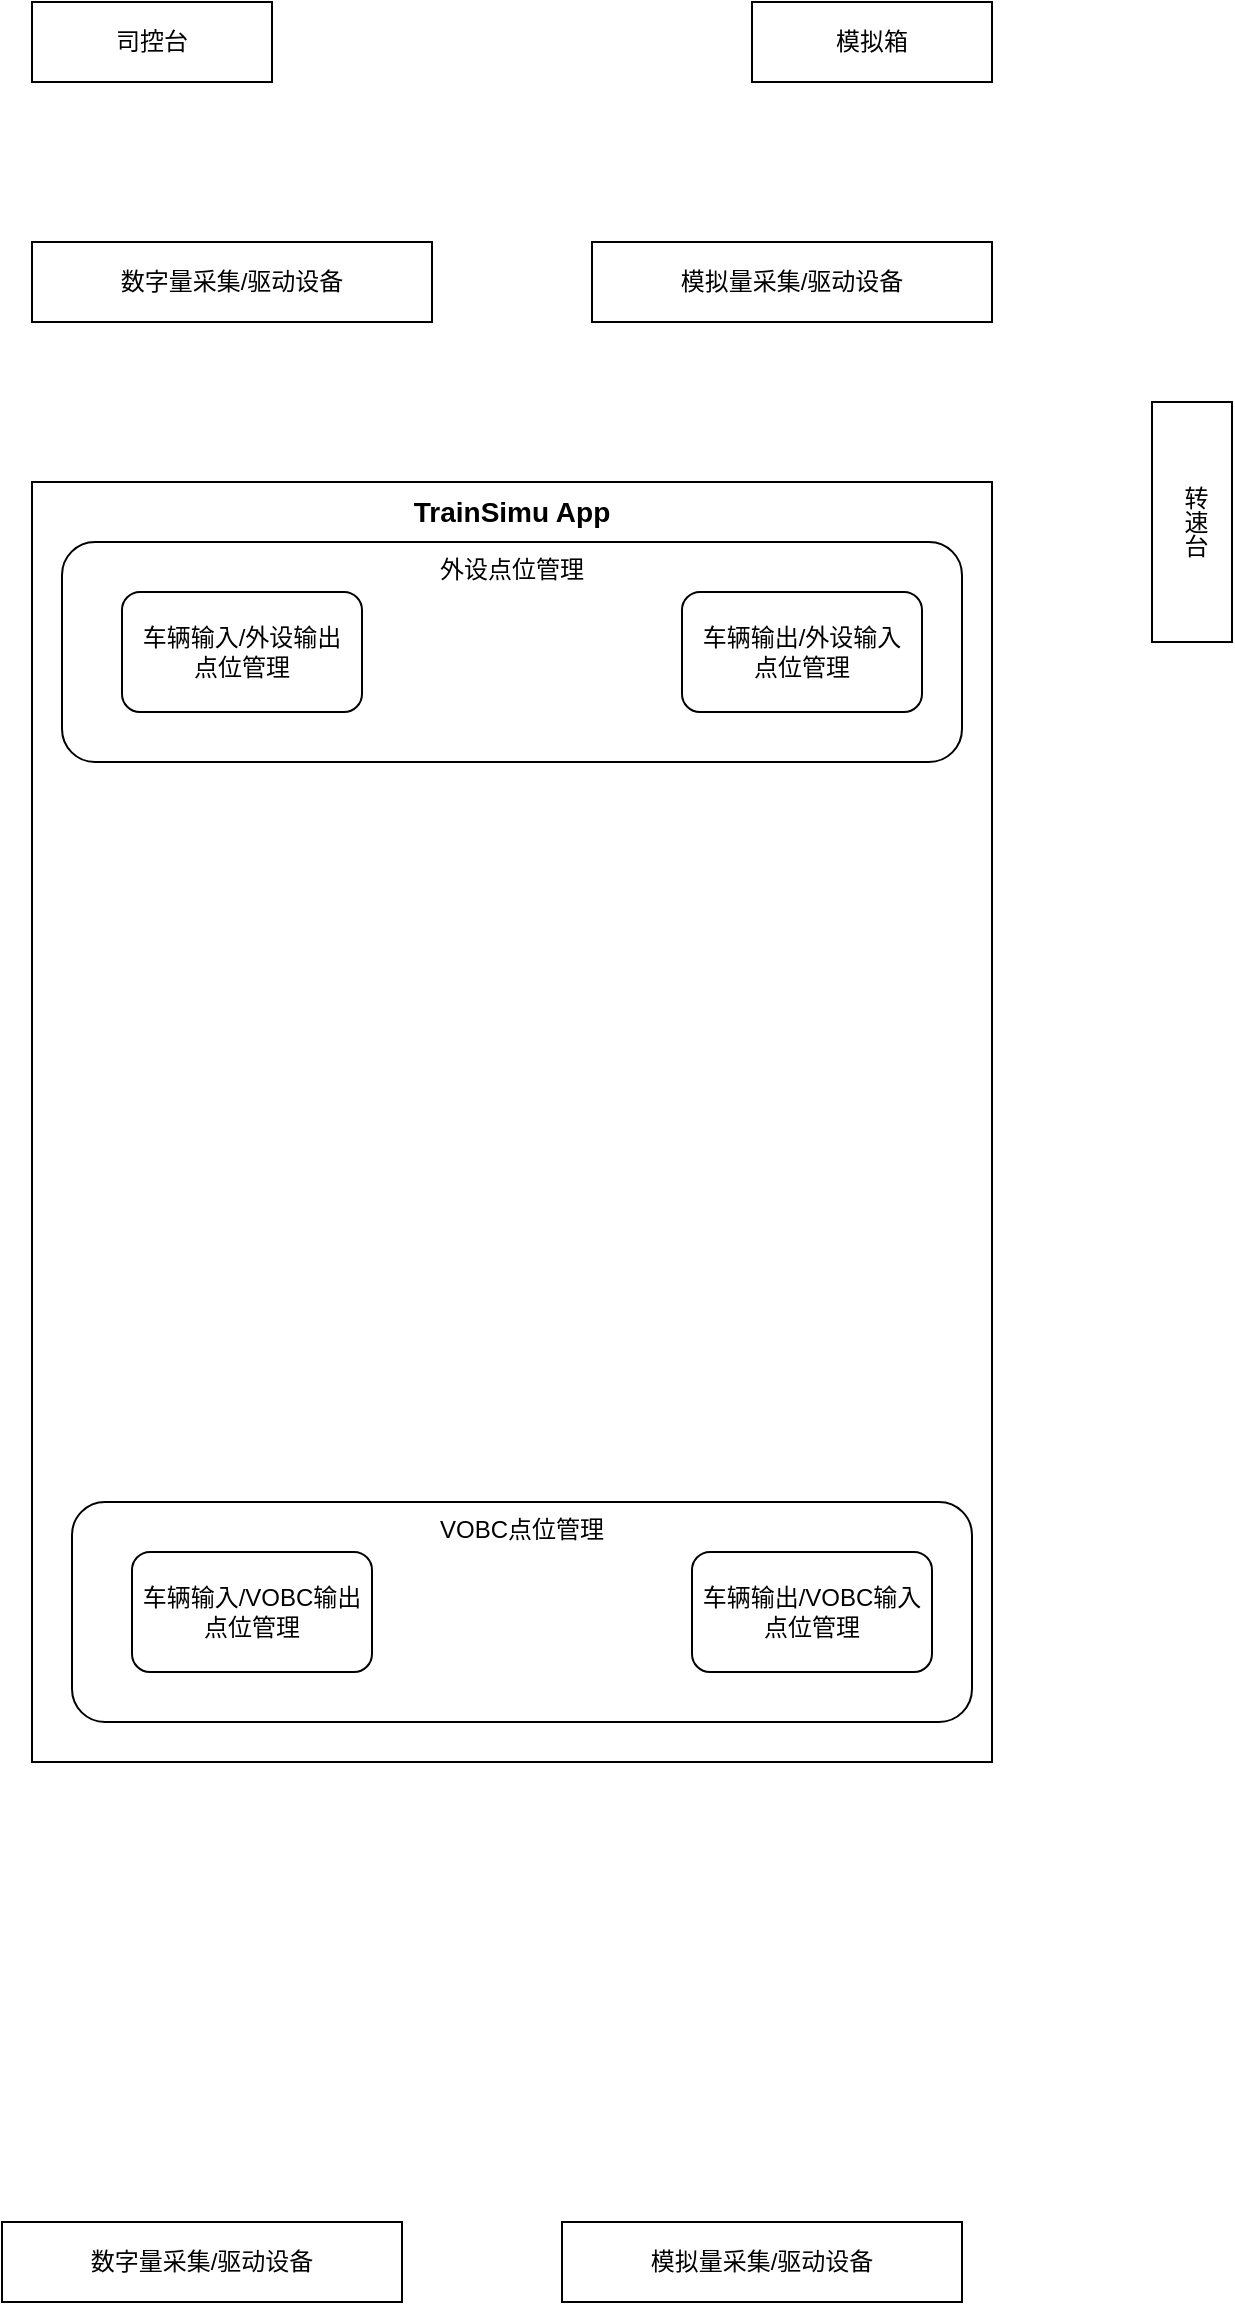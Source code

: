 <mxfile version="24.2.1" type="github">
  <diagram name="第 1 页" id="gv3B43254toN5Q2PZU4G">
    <mxGraphModel dx="1426" dy="738" grid="1" gridSize="10" guides="1" tooltips="1" connect="1" arrows="1" fold="1" page="1" pageScale="1" pageWidth="827" pageHeight="1169" math="0" shadow="0">
      <root>
        <mxCell id="0" />
        <mxCell id="1" parent="0" />
        <mxCell id="NUy6qW0HzDzxbfn2gag8-1" value="司控台" style="rounded=0;whiteSpace=wrap;html=1;" vertex="1" parent="1">
          <mxGeometry x="120" y="120" width="120" height="40" as="geometry" />
        </mxCell>
        <mxCell id="NUy6qW0HzDzxbfn2gag8-2" value="模拟箱" style="rounded=0;whiteSpace=wrap;html=1;" vertex="1" parent="1">
          <mxGeometry x="480" y="120" width="120" height="40" as="geometry" />
        </mxCell>
        <mxCell id="NUy6qW0HzDzxbfn2gag8-3" value="数字量采集/驱动设备" style="rounded=0;whiteSpace=wrap;html=1;" vertex="1" parent="1">
          <mxGeometry x="120" y="240" width="200" height="40" as="geometry" />
        </mxCell>
        <mxCell id="NUy6qW0HzDzxbfn2gag8-4" value="TrainSimu App" style="rounded=0;whiteSpace=wrap;html=1;horizontal=1;verticalAlign=top;fontStyle=1;fontSize=14;" vertex="1" parent="1">
          <mxGeometry x="120" y="360" width="480" height="640" as="geometry" />
        </mxCell>
        <mxCell id="NUy6qW0HzDzxbfn2gag8-5" value="模拟量采集/驱动设备" style="rounded=0;whiteSpace=wrap;html=1;" vertex="1" parent="1">
          <mxGeometry x="400" y="240" width="200" height="40" as="geometry" />
        </mxCell>
        <mxCell id="NUy6qW0HzDzxbfn2gag8-6" value="数字量采集/驱动设备" style="rounded=0;whiteSpace=wrap;html=1;" vertex="1" parent="1">
          <mxGeometry x="105" y="1230" width="200" height="40" as="geometry" />
        </mxCell>
        <mxCell id="NUy6qW0HzDzxbfn2gag8-7" value="模拟量采集/驱动设备" style="rounded=0;whiteSpace=wrap;html=1;" vertex="1" parent="1">
          <mxGeometry x="385" y="1230" width="200" height="40" as="geometry" />
        </mxCell>
        <mxCell id="NUy6qW0HzDzxbfn2gag8-8" value="转速台" style="rounded=0;whiteSpace=wrap;html=1;horizontal=1;textDirection=vertical-rl;" vertex="1" parent="1">
          <mxGeometry x="680" y="320" width="40" height="120" as="geometry" />
        </mxCell>
        <mxCell id="NUy6qW0HzDzxbfn2gag8-14" value="" style="group" vertex="1" connectable="0" parent="1">
          <mxGeometry x="140" y="870" width="450" height="110" as="geometry" />
        </mxCell>
        <mxCell id="NUy6qW0HzDzxbfn2gag8-13" value="VOBC点位管理" style="rounded=1;whiteSpace=wrap;html=1;verticalAlign=top;" vertex="1" parent="NUy6qW0HzDzxbfn2gag8-14">
          <mxGeometry width="450" height="110" as="geometry" />
        </mxCell>
        <mxCell id="NUy6qW0HzDzxbfn2gag8-9" value="车辆输入/VOBC输出点位管理" style="rounded=1;whiteSpace=wrap;html=1;" vertex="1" parent="NUy6qW0HzDzxbfn2gag8-14">
          <mxGeometry x="30" y="25" width="120" height="60" as="geometry" />
        </mxCell>
        <mxCell id="NUy6qW0HzDzxbfn2gag8-10" value="车辆输出/VOBC输入点位管理" style="rounded=1;whiteSpace=wrap;html=1;" vertex="1" parent="NUy6qW0HzDzxbfn2gag8-14">
          <mxGeometry x="310" y="25" width="120" height="60" as="geometry" />
        </mxCell>
        <mxCell id="NUy6qW0HzDzxbfn2gag8-15" value="" style="group" vertex="1" connectable="0" parent="1">
          <mxGeometry x="135" y="390" width="450" height="110" as="geometry" />
        </mxCell>
        <mxCell id="NUy6qW0HzDzxbfn2gag8-16" value="外设点位管理" style="rounded=1;whiteSpace=wrap;html=1;verticalAlign=top;" vertex="1" parent="NUy6qW0HzDzxbfn2gag8-15">
          <mxGeometry width="450" height="110" as="geometry" />
        </mxCell>
        <mxCell id="NUy6qW0HzDzxbfn2gag8-17" value="车辆输入/外设输出&lt;div&gt;点位管理&lt;/div&gt;" style="rounded=1;whiteSpace=wrap;html=1;" vertex="1" parent="NUy6qW0HzDzxbfn2gag8-15">
          <mxGeometry x="30" y="25" width="120" height="60" as="geometry" />
        </mxCell>
        <mxCell id="NUy6qW0HzDzxbfn2gag8-18" value="车辆输出/外设输入&lt;div&gt;点位管理&lt;/div&gt;" style="rounded=1;whiteSpace=wrap;html=1;" vertex="1" parent="NUy6qW0HzDzxbfn2gag8-15">
          <mxGeometry x="310" y="25" width="120" height="60" as="geometry" />
        </mxCell>
      </root>
    </mxGraphModel>
  </diagram>
</mxfile>
